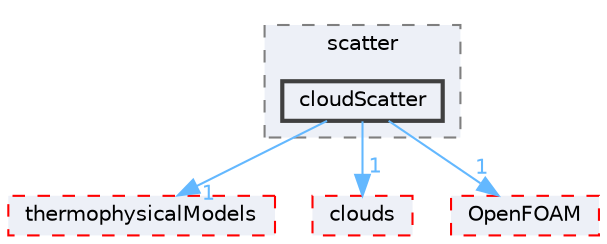 digraph "src/lagrangian/intermediate/submodels/addOns/radiation/scatter/cloudScatter"
{
 // LATEX_PDF_SIZE
  bgcolor="transparent";
  edge [fontname=Helvetica,fontsize=10,labelfontname=Helvetica,labelfontsize=10];
  node [fontname=Helvetica,fontsize=10,shape=box,height=0.2,width=0.4];
  compound=true
  subgraph clusterdir_9a89880be55ace04ba80ad4c004ab738 {
    graph [ bgcolor="#edf0f7", pencolor="grey50", label="scatter", fontname=Helvetica,fontsize=10 style="filled,dashed", URL="dir_9a89880be55ace04ba80ad4c004ab738.html",tooltip=""]
  dir_5df02070f23d6c44a3da2c5f022fee8d [label="cloudScatter", fillcolor="#edf0f7", color="grey25", style="filled,bold", URL="dir_5df02070f23d6c44a3da2c5f022fee8d.html",tooltip=""];
  }
  dir_2778d089ec5c4f66810b11f753867003 [label="thermophysicalModels", fillcolor="#edf0f7", color="red", style="filled,dashed", URL="dir_2778d089ec5c4f66810b11f753867003.html",tooltip=""];
  dir_bdd630a78c14e3d279a2564e7964fc69 [label="clouds", fillcolor="#edf0f7", color="red", style="filled,dashed", URL="dir_bdd630a78c14e3d279a2564e7964fc69.html",tooltip=""];
  dir_c5473ff19b20e6ec4dfe5c310b3778a8 [label="OpenFOAM", fillcolor="#edf0f7", color="red", style="filled,dashed", URL="dir_c5473ff19b20e6ec4dfe5c310b3778a8.html",tooltip=""];
  dir_5df02070f23d6c44a3da2c5f022fee8d->dir_2778d089ec5c4f66810b11f753867003 [headlabel="1", labeldistance=1.5 headhref="dir_000510_004022.html" href="dir_000510_004022.html" color="steelblue1" fontcolor="steelblue1"];
  dir_5df02070f23d6c44a3da2c5f022fee8d->dir_bdd630a78c14e3d279a2564e7964fc69 [headlabel="1", labeldistance=1.5 headhref="dir_000510_000508.html" href="dir_000510_000508.html" color="steelblue1" fontcolor="steelblue1"];
  dir_5df02070f23d6c44a3da2c5f022fee8d->dir_c5473ff19b20e6ec4dfe5c310b3778a8 [headlabel="1", labeldistance=1.5 headhref="dir_000510_002695.html" href="dir_000510_002695.html" color="steelblue1" fontcolor="steelblue1"];
}
